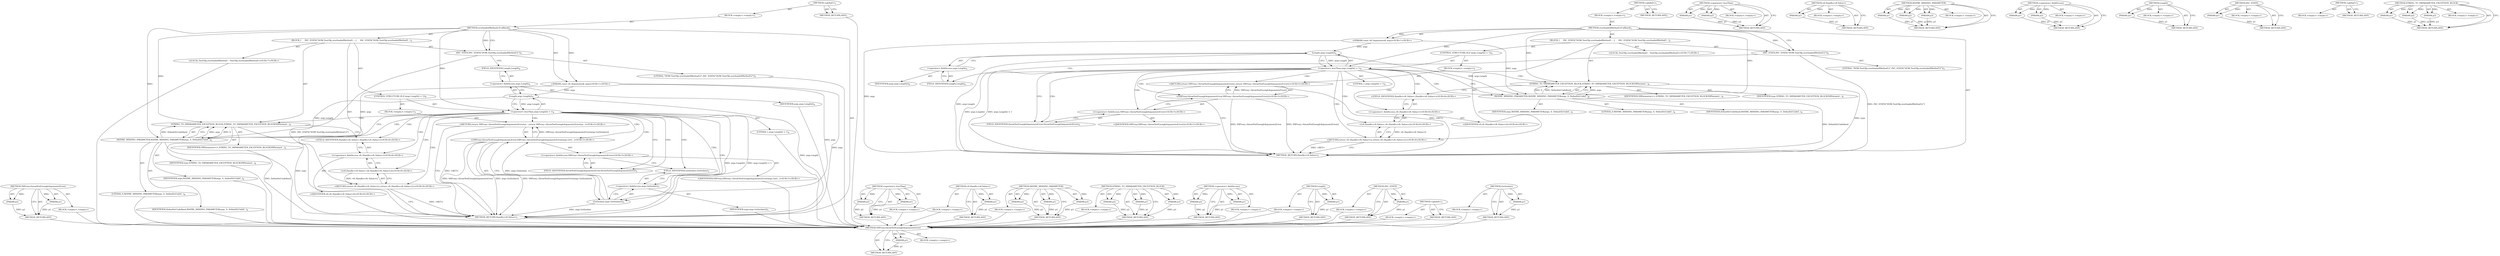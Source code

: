 digraph "GetIsolate" {
vulnerable_82 [label=<(METHOD,V8Proxy.throwNotEnoughArgumentsError)>];
vulnerable_83 [label=<(PARAM,p1)>];
vulnerable_84 [label=<(BLOCK,&lt;empty&gt;,&lt;empty&gt;)>];
vulnerable_85 [label=<(METHOD_RETURN,ANY)>];
vulnerable_6 [label=<(METHOD,&lt;global&gt;)<SUB>1</SUB>>];
vulnerable_7 [label=<(BLOCK,&lt;empty&gt;,&lt;empty&gt;)<SUB>1</SUB>>];
vulnerable_8 [label=<(METHOD,overloadedMethod12Callback)<SUB>1</SUB>>];
vulnerable_9 [label="<(PARAM,const v8::Arguments&amp; args)<SUB>1</SUB>>"];
vulnerable_10 [label=<(BLOCK,{
     INC_STATS(&quot;DOM.TestObj.overloadedMethod1...,{
     INC_STATS(&quot;DOM.TestObj.overloadedMethod1...)<SUB>2</SUB>>];
vulnerable_11 [label=<(INC_STATS,INC_STATS(&quot;DOM.TestObj.overloadedMethod12&quot;))<SUB>3</SUB>>];
vulnerable_12 [label=<(LITERAL,&quot;DOM.TestObj.overloadedMethod12&quot;,INC_STATS(&quot;DOM.TestObj.overloadedMethod12&quot;))<SUB>3</SUB>>];
vulnerable_13 [label=<(CONTROL_STRUCTURE,IF,if (args.Length() &lt; 1))<SUB>4</SUB>>];
vulnerable_14 [label=<(&lt;operator&gt;.lessThan,args.Length() &lt; 1)<SUB>4</SUB>>];
vulnerable_15 [label=<(Length,args.Length())<SUB>4</SUB>>];
vulnerable_16 [label=<(&lt;operator&gt;.fieldAccess,args.Length)<SUB>4</SUB>>];
vulnerable_17 [label=<(IDENTIFIER,args,args.Length())<SUB>4</SUB>>];
vulnerable_18 [label=<(FIELD_IDENTIFIER,Length,Length)<SUB>4</SUB>>];
vulnerable_19 [label=<(LITERAL,1,args.Length() &lt; 1)<SUB>4</SUB>>];
vulnerable_20 [label=<(BLOCK,&lt;empty&gt;,&lt;empty&gt;)<SUB>5</SUB>>];
vulnerable_21 [label="<(RETURN,return V8Proxy::throwNotEnoughArgumentsError();,return V8Proxy::throwNotEnoughArgumentsError();)<SUB>5</SUB>>"];
vulnerable_22 [label="<(V8Proxy.throwNotEnoughArgumentsError,V8Proxy::throwNotEnoughArgumentsError())<SUB>5</SUB>>"];
vulnerable_23 [label="<(&lt;operator&gt;.fieldAccess,V8Proxy::throwNotEnoughArgumentsError)<SUB>5</SUB>>"];
vulnerable_24 [label="<(IDENTIFIER,V8Proxy,V8Proxy::throwNotEnoughArgumentsError())<SUB>5</SUB>>"];
vulnerable_25 [label=<(FIELD_IDENTIFIER,throwNotEnoughArgumentsError,throwNotEnoughArgumentsError)<SUB>5</SUB>>];
vulnerable_26 [label=<(STRING_TO_V8PARAMETER_EXCEPTION_BLOCK,STRING_TO_V8PARAMETER_EXCEPTION_BLOCK(V8Paramet...)<SUB>6</SUB>>];
vulnerable_27 [label=<(IDENTIFIER,V8Parameter&lt;&gt;,STRING_TO_V8PARAMETER_EXCEPTION_BLOCK(V8Paramet...)<SUB>6</SUB>>];
vulnerable_28 [label=<(IDENTIFIER,type,STRING_TO_V8PARAMETER_EXCEPTION_BLOCK(V8Paramet...)<SUB>6</SUB>>];
vulnerable_29 [label=<(MAYBE_MISSING_PARAMETER,MAYBE_MISSING_PARAMETER(args, 0, DefaultIsUndef...)<SUB>6</SUB>>];
vulnerable_30 [label=<(IDENTIFIER,args,MAYBE_MISSING_PARAMETER(args, 0, DefaultIsUndef...)<SUB>6</SUB>>];
vulnerable_31 [label=<(LITERAL,0,MAYBE_MISSING_PARAMETER(args, 0, DefaultIsUndef...)<SUB>6</SUB>>];
vulnerable_32 [label=<(IDENTIFIER,DefaultIsUndefined,MAYBE_MISSING_PARAMETER(args, 0, DefaultIsUndef...)<SUB>6</SUB>>];
vulnerable_33 [label="<(LOCAL,TestObj.overloadedMethod1 : TestObj.overloadedMethod1)<SUB>7</SUB>>"];
vulnerable_34 [label="<(RETURN,return v8::Handle&lt;v8::Value&gt;();,return v8::Handle&lt;v8::Value&gt;();)<SUB>8</SUB>>"];
vulnerable_35 [label="<(v8.Handle&lt;v8.Value&gt;,v8::Handle&lt;v8::Value&gt;())<SUB>8</SUB>>"];
vulnerable_36 [label="<(&lt;operator&gt;.fieldAccess,v8::Handle&lt;v8::Value&gt;)<SUB>8</SUB>>"];
vulnerable_37 [label="<(IDENTIFIER,v8,v8::Handle&lt;v8::Value&gt;())<SUB>8</SUB>>"];
vulnerable_38 [label="<(FIELD_IDENTIFIER,Handle&lt;v8::Value&gt;,Handle&lt;v8::Value&gt;)<SUB>8</SUB>>"];
vulnerable_39 [label=<(METHOD_RETURN,Handle&lt;v8.Value&gt;)<SUB>1</SUB>>];
vulnerable_41 [label=<(METHOD_RETURN,ANY)<SUB>1</SUB>>];
vulnerable_68 [label=<(METHOD,&lt;operator&gt;.lessThan)>];
vulnerable_69 [label=<(PARAM,p1)>];
vulnerable_70 [label=<(PARAM,p2)>];
vulnerable_71 [label=<(BLOCK,&lt;empty&gt;,&lt;empty&gt;)>];
vulnerable_72 [label=<(METHOD_RETURN,ANY)>];
vulnerable_98 [label=<(METHOD,v8.Handle&lt;v8.Value&gt;)>];
vulnerable_99 [label=<(PARAM,p1)>];
vulnerable_100 [label=<(BLOCK,&lt;empty&gt;,&lt;empty&gt;)>];
vulnerable_101 [label=<(METHOD_RETURN,ANY)>];
vulnerable_92 [label=<(METHOD,MAYBE_MISSING_PARAMETER)>];
vulnerable_93 [label=<(PARAM,p1)>];
vulnerable_94 [label=<(PARAM,p2)>];
vulnerable_95 [label=<(PARAM,p3)>];
vulnerable_96 [label=<(BLOCK,&lt;empty&gt;,&lt;empty&gt;)>];
vulnerable_97 [label=<(METHOD_RETURN,ANY)>];
vulnerable_77 [label=<(METHOD,&lt;operator&gt;.fieldAccess)>];
vulnerable_78 [label=<(PARAM,p1)>];
vulnerable_79 [label=<(PARAM,p2)>];
vulnerable_80 [label=<(BLOCK,&lt;empty&gt;,&lt;empty&gt;)>];
vulnerable_81 [label=<(METHOD_RETURN,ANY)>];
vulnerable_73 [label=<(METHOD,Length)>];
vulnerable_74 [label=<(PARAM,p1)>];
vulnerable_75 [label=<(BLOCK,&lt;empty&gt;,&lt;empty&gt;)>];
vulnerable_76 [label=<(METHOD_RETURN,ANY)>];
vulnerable_64 [label=<(METHOD,INC_STATS)>];
vulnerable_65 [label=<(PARAM,p1)>];
vulnerable_66 [label=<(BLOCK,&lt;empty&gt;,&lt;empty&gt;)>];
vulnerable_67 [label=<(METHOD_RETURN,ANY)>];
vulnerable_58 [label=<(METHOD,&lt;global&gt;)<SUB>1</SUB>>];
vulnerable_59 [label=<(BLOCK,&lt;empty&gt;,&lt;empty&gt;)>];
vulnerable_60 [label=<(METHOD_RETURN,ANY)>];
vulnerable_86 [label=<(METHOD,STRING_TO_V8PARAMETER_EXCEPTION_BLOCK)>];
vulnerable_87 [label=<(PARAM,p1)>];
vulnerable_88 [label=<(PARAM,p2)>];
vulnerable_89 [label=<(PARAM,p3)>];
vulnerable_90 [label=<(BLOCK,&lt;empty&gt;,&lt;empty&gt;)>];
vulnerable_91 [label=<(METHOD_RETURN,ANY)>];
fixed_86 [label=<(METHOD,V8Proxy.throwNotEnoughArgumentsError)>];
fixed_87 [label=<(PARAM,p1)>];
fixed_88 [label=<(PARAM,p2)>];
fixed_89 [label=<(BLOCK,&lt;empty&gt;,&lt;empty&gt;)>];
fixed_90 [label=<(METHOD_RETURN,ANY)>];
fixed_6 [label=<(METHOD,&lt;global&gt;)<SUB>1</SUB>>];
fixed_7 [label=<(BLOCK,&lt;empty&gt;,&lt;empty&gt;)<SUB>1</SUB>>];
fixed_8 [label=<(METHOD,overloadedMethod12Callback)<SUB>1</SUB>>];
fixed_9 [label="<(PARAM,const v8::Arguments&amp; args)<SUB>1</SUB>>"];
fixed_10 [label=<(BLOCK,{
     INC_STATS(&quot;DOM.TestObj.overloadedMethod1...,{
     INC_STATS(&quot;DOM.TestObj.overloadedMethod1...)<SUB>2</SUB>>];
fixed_11 [label=<(INC_STATS,INC_STATS(&quot;DOM.TestObj.overloadedMethod12&quot;))<SUB>3</SUB>>];
fixed_12 [label=<(LITERAL,&quot;DOM.TestObj.overloadedMethod12&quot;,INC_STATS(&quot;DOM.TestObj.overloadedMethod12&quot;))<SUB>3</SUB>>];
fixed_13 [label=<(CONTROL_STRUCTURE,IF,if (args.Length() &lt; 1))<SUB>4</SUB>>];
fixed_14 [label=<(&lt;operator&gt;.lessThan,args.Length() &lt; 1)<SUB>4</SUB>>];
fixed_15 [label=<(Length,args.Length())<SUB>4</SUB>>];
fixed_16 [label=<(&lt;operator&gt;.fieldAccess,args.Length)<SUB>4</SUB>>];
fixed_17 [label=<(IDENTIFIER,args,args.Length())<SUB>4</SUB>>];
fixed_18 [label=<(FIELD_IDENTIFIER,Length,Length)<SUB>4</SUB>>];
fixed_19 [label=<(LITERAL,1,args.Length() &lt; 1)<SUB>4</SUB>>];
fixed_20 [label=<(BLOCK,&lt;empty&gt;,&lt;empty&gt;)<SUB>5</SUB>>];
fixed_21 [label="<(RETURN,return V8Proxy::throwNotEnoughArgumentsError(ar...,return V8Proxy::throwNotEnoughArgumentsError(ar...)<SUB>5</SUB>>"];
fixed_22 [label="<(V8Proxy.throwNotEnoughArgumentsError,V8Proxy::throwNotEnoughArgumentsError(args.GetI...)<SUB>5</SUB>>"];
fixed_23 [label="<(&lt;operator&gt;.fieldAccess,V8Proxy::throwNotEnoughArgumentsError)<SUB>5</SUB>>"];
fixed_24 [label="<(IDENTIFIER,V8Proxy,V8Proxy::throwNotEnoughArgumentsError(args.GetI...)<SUB>5</SUB>>"];
fixed_25 [label=<(FIELD_IDENTIFIER,throwNotEnoughArgumentsError,throwNotEnoughArgumentsError)<SUB>5</SUB>>];
fixed_26 [label=<(GetIsolate,args.GetIsolate())<SUB>5</SUB>>];
fixed_27 [label=<(&lt;operator&gt;.fieldAccess,args.GetIsolate)<SUB>5</SUB>>];
fixed_28 [label=<(IDENTIFIER,args,args.GetIsolate())<SUB>5</SUB>>];
fixed_29 [label=<(FIELD_IDENTIFIER,GetIsolate,GetIsolate)<SUB>5</SUB>>];
fixed_30 [label=<(STRING_TO_V8PARAMETER_EXCEPTION_BLOCK,STRING_TO_V8PARAMETER_EXCEPTION_BLOCK(V8Paramet...)<SUB>6</SUB>>];
fixed_31 [label=<(IDENTIFIER,V8Parameter&lt;&gt;,STRING_TO_V8PARAMETER_EXCEPTION_BLOCK(V8Paramet...)<SUB>6</SUB>>];
fixed_32 [label=<(IDENTIFIER,type,STRING_TO_V8PARAMETER_EXCEPTION_BLOCK(V8Paramet...)<SUB>6</SUB>>];
fixed_33 [label=<(MAYBE_MISSING_PARAMETER,MAYBE_MISSING_PARAMETER(args, 0, DefaultIsUndef...)<SUB>6</SUB>>];
fixed_34 [label=<(IDENTIFIER,args,MAYBE_MISSING_PARAMETER(args, 0, DefaultIsUndef...)<SUB>6</SUB>>];
fixed_35 [label=<(LITERAL,0,MAYBE_MISSING_PARAMETER(args, 0, DefaultIsUndef...)<SUB>6</SUB>>];
fixed_36 [label=<(IDENTIFIER,DefaultIsUndefined,MAYBE_MISSING_PARAMETER(args, 0, DefaultIsUndef...)<SUB>6</SUB>>];
fixed_37 [label="<(LOCAL,TestObj.overloadedMethod1 : TestObj.overloadedMethod1)<SUB>7</SUB>>"];
fixed_38 [label="<(RETURN,return v8::Handle&lt;v8::Value&gt;();,return v8::Handle&lt;v8::Value&gt;();)<SUB>8</SUB>>"];
fixed_39 [label="<(v8.Handle&lt;v8.Value&gt;,v8::Handle&lt;v8::Value&gt;())<SUB>8</SUB>>"];
fixed_40 [label="<(&lt;operator&gt;.fieldAccess,v8::Handle&lt;v8::Value&gt;)<SUB>8</SUB>>"];
fixed_41 [label="<(IDENTIFIER,v8,v8::Handle&lt;v8::Value&gt;())<SUB>8</SUB>>"];
fixed_42 [label="<(FIELD_IDENTIFIER,Handle&lt;v8::Value&gt;,Handle&lt;v8::Value&gt;)<SUB>8</SUB>>"];
fixed_43 [label=<(METHOD_RETURN,Handle&lt;v8.Value&gt;)<SUB>1</SUB>>];
fixed_45 [label=<(METHOD_RETURN,ANY)<SUB>1</SUB>>];
fixed_72 [label=<(METHOD,&lt;operator&gt;.lessThan)>];
fixed_73 [label=<(PARAM,p1)>];
fixed_74 [label=<(PARAM,p2)>];
fixed_75 [label=<(BLOCK,&lt;empty&gt;,&lt;empty&gt;)>];
fixed_76 [label=<(METHOD_RETURN,ANY)>];
fixed_107 [label=<(METHOD,v8.Handle&lt;v8.Value&gt;)>];
fixed_108 [label=<(PARAM,p1)>];
fixed_109 [label=<(BLOCK,&lt;empty&gt;,&lt;empty&gt;)>];
fixed_110 [label=<(METHOD_RETURN,ANY)>];
fixed_101 [label=<(METHOD,MAYBE_MISSING_PARAMETER)>];
fixed_102 [label=<(PARAM,p1)>];
fixed_103 [label=<(PARAM,p2)>];
fixed_104 [label=<(PARAM,p3)>];
fixed_105 [label=<(BLOCK,&lt;empty&gt;,&lt;empty&gt;)>];
fixed_106 [label=<(METHOD_RETURN,ANY)>];
fixed_95 [label=<(METHOD,STRING_TO_V8PARAMETER_EXCEPTION_BLOCK)>];
fixed_96 [label=<(PARAM,p1)>];
fixed_97 [label=<(PARAM,p2)>];
fixed_98 [label=<(PARAM,p3)>];
fixed_99 [label=<(BLOCK,&lt;empty&gt;,&lt;empty&gt;)>];
fixed_100 [label=<(METHOD_RETURN,ANY)>];
fixed_81 [label=<(METHOD,&lt;operator&gt;.fieldAccess)>];
fixed_82 [label=<(PARAM,p1)>];
fixed_83 [label=<(PARAM,p2)>];
fixed_84 [label=<(BLOCK,&lt;empty&gt;,&lt;empty&gt;)>];
fixed_85 [label=<(METHOD_RETURN,ANY)>];
fixed_77 [label=<(METHOD,Length)>];
fixed_78 [label=<(PARAM,p1)>];
fixed_79 [label=<(BLOCK,&lt;empty&gt;,&lt;empty&gt;)>];
fixed_80 [label=<(METHOD_RETURN,ANY)>];
fixed_68 [label=<(METHOD,INC_STATS)>];
fixed_69 [label=<(PARAM,p1)>];
fixed_70 [label=<(BLOCK,&lt;empty&gt;,&lt;empty&gt;)>];
fixed_71 [label=<(METHOD_RETURN,ANY)>];
fixed_62 [label=<(METHOD,&lt;global&gt;)<SUB>1</SUB>>];
fixed_63 [label=<(BLOCK,&lt;empty&gt;,&lt;empty&gt;)>];
fixed_64 [label=<(METHOD_RETURN,ANY)>];
fixed_91 [label=<(METHOD,GetIsolate)>];
fixed_92 [label=<(PARAM,p1)>];
fixed_93 [label=<(BLOCK,&lt;empty&gt;,&lt;empty&gt;)>];
fixed_94 [label=<(METHOD_RETURN,ANY)>];
vulnerable_82 -> vulnerable_83  [key=0, label="AST: "];
vulnerable_82 -> vulnerable_83  [key=1, label="DDG: "];
vulnerable_82 -> vulnerable_84  [key=0, label="AST: "];
vulnerable_82 -> vulnerable_85  [key=0, label="AST: "];
vulnerable_82 -> vulnerable_85  [key=1, label="CFG: "];
vulnerable_83 -> vulnerable_85  [key=0, label="DDG: p1"];
vulnerable_6 -> vulnerable_7  [key=0, label="AST: "];
vulnerable_6 -> vulnerable_41  [key=0, label="AST: "];
vulnerable_6 -> vulnerable_41  [key=1, label="CFG: "];
vulnerable_7 -> vulnerable_8  [key=0, label="AST: "];
vulnerable_8 -> vulnerable_9  [key=0, label="AST: "];
vulnerable_8 -> vulnerable_9  [key=1, label="DDG: "];
vulnerable_8 -> vulnerable_10  [key=0, label="AST: "];
vulnerable_8 -> vulnerable_39  [key=0, label="AST: "];
vulnerable_8 -> vulnerable_11  [key=0, label="CFG: "];
vulnerable_8 -> vulnerable_11  [key=1, label="DDG: "];
vulnerable_8 -> vulnerable_26  [key=0, label="DDG: "];
vulnerable_8 -> vulnerable_14  [key=0, label="DDG: "];
vulnerable_8 -> vulnerable_29  [key=0, label="DDG: "];
vulnerable_9 -> vulnerable_39  [key=0, label="DDG: args"];
vulnerable_9 -> vulnerable_29  [key=0, label="DDG: args"];
vulnerable_9 -> vulnerable_15  [key=0, label="DDG: args"];
vulnerable_10 -> vulnerable_11  [key=0, label="AST: "];
vulnerable_10 -> vulnerable_13  [key=0, label="AST: "];
vulnerable_10 -> vulnerable_26  [key=0, label="AST: "];
vulnerable_10 -> vulnerable_33  [key=0, label="AST: "];
vulnerable_10 -> vulnerable_34  [key=0, label="AST: "];
vulnerable_11 -> vulnerable_12  [key=0, label="AST: "];
vulnerable_11 -> vulnerable_18  [key=0, label="CFG: "];
vulnerable_11 -> vulnerable_39  [key=0, label="DDG: INC_STATS(&quot;DOM.TestObj.overloadedMethod12&quot;)"];
vulnerable_13 -> vulnerable_14  [key=0, label="AST: "];
vulnerable_13 -> vulnerable_20  [key=0, label="AST: "];
vulnerable_14 -> vulnerable_15  [key=0, label="AST: "];
vulnerable_14 -> vulnerable_19  [key=0, label="AST: "];
vulnerable_14 -> vulnerable_25  [key=0, label="CFG: "];
vulnerable_14 -> vulnerable_25  [key=1, label="CDG: "];
vulnerable_14 -> vulnerable_29  [key=0, label="CFG: "];
vulnerable_14 -> vulnerable_29  [key=1, label="CDG: "];
vulnerable_14 -> vulnerable_39  [key=0, label="DDG: args.Length()"];
vulnerable_14 -> vulnerable_39  [key=1, label="DDG: args.Length() &lt; 1"];
vulnerable_14 -> vulnerable_34  [key=0, label="CDG: "];
vulnerable_14 -> vulnerable_21  [key=0, label="CDG: "];
vulnerable_14 -> vulnerable_26  [key=0, label="CDG: "];
vulnerable_14 -> vulnerable_23  [key=0, label="CDG: "];
vulnerable_14 -> vulnerable_36  [key=0, label="CDG: "];
vulnerable_14 -> vulnerable_35  [key=0, label="CDG: "];
vulnerable_14 -> vulnerable_38  [key=0, label="CDG: "];
vulnerable_14 -> vulnerable_22  [key=0, label="CDG: "];
vulnerable_15 -> vulnerable_16  [key=0, label="AST: "];
vulnerable_15 -> vulnerable_14  [key=0, label="CFG: "];
vulnerable_15 -> vulnerable_14  [key=1, label="DDG: args.Length"];
vulnerable_15 -> vulnerable_39  [key=0, label="DDG: args.Length"];
vulnerable_15 -> vulnerable_29  [key=0, label="DDG: args.Length"];
vulnerable_16 -> vulnerable_17  [key=0, label="AST: "];
vulnerable_16 -> vulnerable_18  [key=0, label="AST: "];
vulnerable_16 -> vulnerable_15  [key=0, label="CFG: "];
vulnerable_18 -> vulnerable_16  [key=0, label="CFG: "];
vulnerable_20 -> vulnerable_21  [key=0, label="AST: "];
vulnerable_21 -> vulnerable_22  [key=0, label="AST: "];
vulnerable_21 -> vulnerable_39  [key=0, label="CFG: "];
vulnerable_21 -> vulnerable_39  [key=1, label="DDG: &lt;RET&gt;"];
vulnerable_22 -> vulnerable_23  [key=0, label="AST: "];
vulnerable_22 -> vulnerable_21  [key=0, label="CFG: "];
vulnerable_22 -> vulnerable_21  [key=1, label="DDG: V8Proxy::throwNotEnoughArgumentsError()"];
vulnerable_22 -> vulnerable_39  [key=0, label="DDG: V8Proxy::throwNotEnoughArgumentsError"];
vulnerable_22 -> vulnerable_39  [key=1, label="DDG: V8Proxy::throwNotEnoughArgumentsError()"];
vulnerable_23 -> vulnerable_24  [key=0, label="AST: "];
vulnerable_23 -> vulnerable_25  [key=0, label="AST: "];
vulnerable_23 -> vulnerable_22  [key=0, label="CFG: "];
vulnerable_25 -> vulnerable_23  [key=0, label="CFG: "];
vulnerable_26 -> vulnerable_27  [key=0, label="AST: "];
vulnerable_26 -> vulnerable_28  [key=0, label="AST: "];
vulnerable_26 -> vulnerable_29  [key=0, label="AST: "];
vulnerable_26 -> vulnerable_38  [key=0, label="CFG: "];
vulnerable_26 -> vulnerable_39  [key=0, label="DDG: type"];
vulnerable_29 -> vulnerable_30  [key=0, label="AST: "];
vulnerable_29 -> vulnerable_31  [key=0, label="AST: "];
vulnerable_29 -> vulnerable_32  [key=0, label="AST: "];
vulnerable_29 -> vulnerable_26  [key=0, label="CFG: "];
vulnerable_29 -> vulnerable_26  [key=1, label="DDG: args"];
vulnerable_29 -> vulnerable_26  [key=2, label="DDG: 0"];
vulnerable_29 -> vulnerable_26  [key=3, label="DDG: DefaultIsUndefined"];
vulnerable_29 -> vulnerable_39  [key=0, label="DDG: DefaultIsUndefined"];
vulnerable_34 -> vulnerable_35  [key=0, label="AST: "];
vulnerable_34 -> vulnerable_39  [key=0, label="CFG: "];
vulnerable_34 -> vulnerable_39  [key=1, label="DDG: &lt;RET&gt;"];
vulnerable_35 -> vulnerable_36  [key=0, label="AST: "];
vulnerable_35 -> vulnerable_34  [key=0, label="CFG: "];
vulnerable_35 -> vulnerable_34  [key=1, label="DDG: v8::Handle&lt;v8::Value&gt;()"];
vulnerable_36 -> vulnerable_37  [key=0, label="AST: "];
vulnerable_36 -> vulnerable_38  [key=0, label="AST: "];
vulnerable_36 -> vulnerable_35  [key=0, label="CFG: "];
vulnerable_38 -> vulnerable_36  [key=0, label="CFG: "];
vulnerable_68 -> vulnerable_69  [key=0, label="AST: "];
vulnerable_68 -> vulnerable_69  [key=1, label="DDG: "];
vulnerable_68 -> vulnerable_71  [key=0, label="AST: "];
vulnerable_68 -> vulnerable_70  [key=0, label="AST: "];
vulnerable_68 -> vulnerable_70  [key=1, label="DDG: "];
vulnerable_68 -> vulnerable_72  [key=0, label="AST: "];
vulnerable_68 -> vulnerable_72  [key=1, label="CFG: "];
vulnerable_69 -> vulnerable_72  [key=0, label="DDG: p1"];
vulnerable_70 -> vulnerable_72  [key=0, label="DDG: p2"];
vulnerable_98 -> vulnerable_99  [key=0, label="AST: "];
vulnerable_98 -> vulnerable_99  [key=1, label="DDG: "];
vulnerable_98 -> vulnerable_100  [key=0, label="AST: "];
vulnerable_98 -> vulnerable_101  [key=0, label="AST: "];
vulnerable_98 -> vulnerable_101  [key=1, label="CFG: "];
vulnerable_99 -> vulnerable_101  [key=0, label="DDG: p1"];
vulnerable_92 -> vulnerable_93  [key=0, label="AST: "];
vulnerable_92 -> vulnerable_93  [key=1, label="DDG: "];
vulnerable_92 -> vulnerable_96  [key=0, label="AST: "];
vulnerable_92 -> vulnerable_94  [key=0, label="AST: "];
vulnerable_92 -> vulnerable_94  [key=1, label="DDG: "];
vulnerable_92 -> vulnerable_97  [key=0, label="AST: "];
vulnerable_92 -> vulnerable_97  [key=1, label="CFG: "];
vulnerable_92 -> vulnerable_95  [key=0, label="AST: "];
vulnerable_92 -> vulnerable_95  [key=1, label="DDG: "];
vulnerable_93 -> vulnerable_97  [key=0, label="DDG: p1"];
vulnerable_94 -> vulnerable_97  [key=0, label="DDG: p2"];
vulnerable_95 -> vulnerable_97  [key=0, label="DDG: p3"];
vulnerable_77 -> vulnerable_78  [key=0, label="AST: "];
vulnerable_77 -> vulnerable_78  [key=1, label="DDG: "];
vulnerable_77 -> vulnerable_80  [key=0, label="AST: "];
vulnerable_77 -> vulnerable_79  [key=0, label="AST: "];
vulnerable_77 -> vulnerable_79  [key=1, label="DDG: "];
vulnerable_77 -> vulnerable_81  [key=0, label="AST: "];
vulnerable_77 -> vulnerable_81  [key=1, label="CFG: "];
vulnerable_78 -> vulnerable_81  [key=0, label="DDG: p1"];
vulnerable_79 -> vulnerable_81  [key=0, label="DDG: p2"];
vulnerable_73 -> vulnerable_74  [key=0, label="AST: "];
vulnerable_73 -> vulnerable_74  [key=1, label="DDG: "];
vulnerable_73 -> vulnerable_75  [key=0, label="AST: "];
vulnerable_73 -> vulnerable_76  [key=0, label="AST: "];
vulnerable_73 -> vulnerable_76  [key=1, label="CFG: "];
vulnerable_74 -> vulnerable_76  [key=0, label="DDG: p1"];
vulnerable_64 -> vulnerable_65  [key=0, label="AST: "];
vulnerable_64 -> vulnerable_65  [key=1, label="DDG: "];
vulnerable_64 -> vulnerable_66  [key=0, label="AST: "];
vulnerable_64 -> vulnerable_67  [key=0, label="AST: "];
vulnerable_64 -> vulnerable_67  [key=1, label="CFG: "];
vulnerable_65 -> vulnerable_67  [key=0, label="DDG: p1"];
vulnerable_58 -> vulnerable_59  [key=0, label="AST: "];
vulnerable_58 -> vulnerable_60  [key=0, label="AST: "];
vulnerable_58 -> vulnerable_60  [key=1, label="CFG: "];
vulnerable_86 -> vulnerable_87  [key=0, label="AST: "];
vulnerable_86 -> vulnerable_87  [key=1, label="DDG: "];
vulnerable_86 -> vulnerable_90  [key=0, label="AST: "];
vulnerable_86 -> vulnerable_88  [key=0, label="AST: "];
vulnerable_86 -> vulnerable_88  [key=1, label="DDG: "];
vulnerable_86 -> vulnerable_91  [key=0, label="AST: "];
vulnerable_86 -> vulnerable_91  [key=1, label="CFG: "];
vulnerable_86 -> vulnerable_89  [key=0, label="AST: "];
vulnerable_86 -> vulnerable_89  [key=1, label="DDG: "];
vulnerable_87 -> vulnerable_91  [key=0, label="DDG: p1"];
vulnerable_88 -> vulnerable_91  [key=0, label="DDG: p2"];
vulnerable_89 -> vulnerable_91  [key=0, label="DDG: p3"];
fixed_86 -> fixed_87  [key=0, label="AST: "];
fixed_86 -> fixed_87  [key=1, label="DDG: "];
fixed_86 -> fixed_89  [key=0, label="AST: "];
fixed_86 -> fixed_88  [key=0, label="AST: "];
fixed_86 -> fixed_88  [key=1, label="DDG: "];
fixed_86 -> fixed_90  [key=0, label="AST: "];
fixed_86 -> fixed_90  [key=1, label="CFG: "];
fixed_87 -> fixed_90  [key=0, label="DDG: p1"];
fixed_88 -> fixed_90  [key=0, label="DDG: p2"];
fixed_89 -> vulnerable_82  [key=0];
fixed_90 -> vulnerable_82  [key=0];
fixed_6 -> fixed_7  [key=0, label="AST: "];
fixed_6 -> fixed_45  [key=0, label="AST: "];
fixed_6 -> fixed_45  [key=1, label="CFG: "];
fixed_7 -> fixed_8  [key=0, label="AST: "];
fixed_8 -> fixed_9  [key=0, label="AST: "];
fixed_8 -> fixed_9  [key=1, label="DDG: "];
fixed_8 -> fixed_10  [key=0, label="AST: "];
fixed_8 -> fixed_43  [key=0, label="AST: "];
fixed_8 -> fixed_11  [key=0, label="CFG: "];
fixed_8 -> fixed_11  [key=1, label="DDG: "];
fixed_8 -> fixed_30  [key=0, label="DDG: "];
fixed_8 -> fixed_14  [key=0, label="DDG: "];
fixed_8 -> fixed_33  [key=0, label="DDG: "];
fixed_9 -> fixed_43  [key=0, label="DDG: args"];
fixed_9 -> fixed_33  [key=0, label="DDG: args"];
fixed_9 -> fixed_15  [key=0, label="DDG: args"];
fixed_9 -> fixed_26  [key=0, label="DDG: args"];
fixed_10 -> fixed_11  [key=0, label="AST: "];
fixed_10 -> fixed_13  [key=0, label="AST: "];
fixed_10 -> fixed_30  [key=0, label="AST: "];
fixed_10 -> fixed_37  [key=0, label="AST: "];
fixed_10 -> fixed_38  [key=0, label="AST: "];
fixed_11 -> fixed_12  [key=0, label="AST: "];
fixed_11 -> fixed_18  [key=0, label="CFG: "];
fixed_11 -> fixed_43  [key=0, label="DDG: INC_STATS(&quot;DOM.TestObj.overloadedMethod12&quot;)"];
fixed_12 -> vulnerable_82  [key=0];
fixed_13 -> fixed_14  [key=0, label="AST: "];
fixed_13 -> fixed_20  [key=0, label="AST: "];
fixed_14 -> fixed_15  [key=0, label="AST: "];
fixed_14 -> fixed_19  [key=0, label="AST: "];
fixed_14 -> fixed_25  [key=0, label="CFG: "];
fixed_14 -> fixed_25  [key=1, label="CDG: "];
fixed_14 -> fixed_33  [key=0, label="CFG: "];
fixed_14 -> fixed_33  [key=1, label="CDG: "];
fixed_14 -> fixed_43  [key=0, label="DDG: args.Length()"];
fixed_14 -> fixed_43  [key=1, label="DDG: args.Length() &lt; 1"];
fixed_14 -> fixed_40  [key=0, label="CDG: "];
fixed_14 -> fixed_30  [key=0, label="CDG: "];
fixed_14 -> fixed_29  [key=0, label="CDG: "];
fixed_14 -> fixed_21  [key=0, label="CDG: "];
fixed_14 -> fixed_26  [key=0, label="CDG: "];
fixed_14 -> fixed_42  [key=0, label="CDG: "];
fixed_14 -> fixed_23  [key=0, label="CDG: "];
fixed_14 -> fixed_38  [key=0, label="CDG: "];
fixed_14 -> fixed_22  [key=0, label="CDG: "];
fixed_14 -> fixed_39  [key=0, label="CDG: "];
fixed_14 -> fixed_27  [key=0, label="CDG: "];
fixed_15 -> fixed_16  [key=0, label="AST: "];
fixed_15 -> fixed_14  [key=0, label="CFG: "];
fixed_15 -> fixed_14  [key=1, label="DDG: args.Length"];
fixed_15 -> fixed_43  [key=0, label="DDG: args.Length"];
fixed_15 -> fixed_33  [key=0, label="DDG: args.Length"];
fixed_16 -> fixed_17  [key=0, label="AST: "];
fixed_16 -> fixed_18  [key=0, label="AST: "];
fixed_16 -> fixed_15  [key=0, label="CFG: "];
fixed_17 -> vulnerable_82  [key=0];
fixed_18 -> fixed_16  [key=0, label="CFG: "];
fixed_19 -> vulnerable_82  [key=0];
fixed_20 -> fixed_21  [key=0, label="AST: "];
fixed_21 -> fixed_22  [key=0, label="AST: "];
fixed_21 -> fixed_43  [key=0, label="CFG: "];
fixed_21 -> fixed_43  [key=1, label="DDG: &lt;RET&gt;"];
fixed_22 -> fixed_23  [key=0, label="AST: "];
fixed_22 -> fixed_26  [key=0, label="AST: "];
fixed_22 -> fixed_21  [key=0, label="CFG: "];
fixed_22 -> fixed_21  [key=1, label="DDG: V8Proxy::throwNotEnoughArgumentsError(args.GetIsolate())"];
fixed_22 -> fixed_43  [key=0, label="DDG: V8Proxy::throwNotEnoughArgumentsError"];
fixed_22 -> fixed_43  [key=1, label="DDG: args.GetIsolate()"];
fixed_22 -> fixed_43  [key=2, label="DDG: V8Proxy::throwNotEnoughArgumentsError(args.GetIsolate())"];
fixed_23 -> fixed_24  [key=0, label="AST: "];
fixed_23 -> fixed_25  [key=0, label="AST: "];
fixed_23 -> fixed_29  [key=0, label="CFG: "];
fixed_24 -> vulnerable_82  [key=0];
fixed_25 -> fixed_23  [key=0, label="CFG: "];
fixed_26 -> fixed_27  [key=0, label="AST: "];
fixed_26 -> fixed_22  [key=0, label="CFG: "];
fixed_26 -> fixed_22  [key=1, label="DDG: args.GetIsolate"];
fixed_26 -> fixed_43  [key=0, label="DDG: args.GetIsolate"];
fixed_27 -> fixed_28  [key=0, label="AST: "];
fixed_27 -> fixed_29  [key=0, label="AST: "];
fixed_27 -> fixed_26  [key=0, label="CFG: "];
fixed_28 -> vulnerable_82  [key=0];
fixed_29 -> fixed_27  [key=0, label="CFG: "];
fixed_30 -> fixed_31  [key=0, label="AST: "];
fixed_30 -> fixed_32  [key=0, label="AST: "];
fixed_30 -> fixed_33  [key=0, label="AST: "];
fixed_30 -> fixed_42  [key=0, label="CFG: "];
fixed_30 -> fixed_43  [key=0, label="DDG: type"];
fixed_31 -> vulnerable_82  [key=0];
fixed_32 -> vulnerable_82  [key=0];
fixed_33 -> fixed_34  [key=0, label="AST: "];
fixed_33 -> fixed_35  [key=0, label="AST: "];
fixed_33 -> fixed_36  [key=0, label="AST: "];
fixed_33 -> fixed_30  [key=0, label="CFG: "];
fixed_33 -> fixed_30  [key=1, label="DDG: args"];
fixed_33 -> fixed_30  [key=2, label="DDG: 0"];
fixed_33 -> fixed_30  [key=3, label="DDG: DefaultIsUndefined"];
fixed_33 -> fixed_43  [key=0, label="DDG: DefaultIsUndefined"];
fixed_34 -> vulnerable_82  [key=0];
fixed_35 -> vulnerable_82  [key=0];
fixed_36 -> vulnerable_82  [key=0];
fixed_37 -> vulnerable_82  [key=0];
fixed_38 -> fixed_39  [key=0, label="AST: "];
fixed_38 -> fixed_43  [key=0, label="CFG: "];
fixed_38 -> fixed_43  [key=1, label="DDG: &lt;RET&gt;"];
fixed_39 -> fixed_40  [key=0, label="AST: "];
fixed_39 -> fixed_38  [key=0, label="CFG: "];
fixed_39 -> fixed_38  [key=1, label="DDG: v8::Handle&lt;v8::Value&gt;()"];
fixed_40 -> fixed_41  [key=0, label="AST: "];
fixed_40 -> fixed_42  [key=0, label="AST: "];
fixed_40 -> fixed_39  [key=0, label="CFG: "];
fixed_41 -> vulnerable_82  [key=0];
fixed_42 -> fixed_40  [key=0, label="CFG: "];
fixed_43 -> vulnerable_82  [key=0];
fixed_45 -> vulnerable_82  [key=0];
fixed_72 -> fixed_73  [key=0, label="AST: "];
fixed_72 -> fixed_73  [key=1, label="DDG: "];
fixed_72 -> fixed_75  [key=0, label="AST: "];
fixed_72 -> fixed_74  [key=0, label="AST: "];
fixed_72 -> fixed_74  [key=1, label="DDG: "];
fixed_72 -> fixed_76  [key=0, label="AST: "];
fixed_72 -> fixed_76  [key=1, label="CFG: "];
fixed_73 -> fixed_76  [key=0, label="DDG: p1"];
fixed_74 -> fixed_76  [key=0, label="DDG: p2"];
fixed_75 -> vulnerable_82  [key=0];
fixed_76 -> vulnerable_82  [key=0];
fixed_107 -> fixed_108  [key=0, label="AST: "];
fixed_107 -> fixed_108  [key=1, label="DDG: "];
fixed_107 -> fixed_109  [key=0, label="AST: "];
fixed_107 -> fixed_110  [key=0, label="AST: "];
fixed_107 -> fixed_110  [key=1, label="CFG: "];
fixed_108 -> fixed_110  [key=0, label="DDG: p1"];
fixed_109 -> vulnerable_82  [key=0];
fixed_110 -> vulnerable_82  [key=0];
fixed_101 -> fixed_102  [key=0, label="AST: "];
fixed_101 -> fixed_102  [key=1, label="DDG: "];
fixed_101 -> fixed_105  [key=0, label="AST: "];
fixed_101 -> fixed_103  [key=0, label="AST: "];
fixed_101 -> fixed_103  [key=1, label="DDG: "];
fixed_101 -> fixed_106  [key=0, label="AST: "];
fixed_101 -> fixed_106  [key=1, label="CFG: "];
fixed_101 -> fixed_104  [key=0, label="AST: "];
fixed_101 -> fixed_104  [key=1, label="DDG: "];
fixed_102 -> fixed_106  [key=0, label="DDG: p1"];
fixed_103 -> fixed_106  [key=0, label="DDG: p2"];
fixed_104 -> fixed_106  [key=0, label="DDG: p3"];
fixed_105 -> vulnerable_82  [key=0];
fixed_106 -> vulnerable_82  [key=0];
fixed_95 -> fixed_96  [key=0, label="AST: "];
fixed_95 -> fixed_96  [key=1, label="DDG: "];
fixed_95 -> fixed_99  [key=0, label="AST: "];
fixed_95 -> fixed_97  [key=0, label="AST: "];
fixed_95 -> fixed_97  [key=1, label="DDG: "];
fixed_95 -> fixed_100  [key=0, label="AST: "];
fixed_95 -> fixed_100  [key=1, label="CFG: "];
fixed_95 -> fixed_98  [key=0, label="AST: "];
fixed_95 -> fixed_98  [key=1, label="DDG: "];
fixed_96 -> fixed_100  [key=0, label="DDG: p1"];
fixed_97 -> fixed_100  [key=0, label="DDG: p2"];
fixed_98 -> fixed_100  [key=0, label="DDG: p3"];
fixed_99 -> vulnerable_82  [key=0];
fixed_100 -> vulnerable_82  [key=0];
fixed_81 -> fixed_82  [key=0, label="AST: "];
fixed_81 -> fixed_82  [key=1, label="DDG: "];
fixed_81 -> fixed_84  [key=0, label="AST: "];
fixed_81 -> fixed_83  [key=0, label="AST: "];
fixed_81 -> fixed_83  [key=1, label="DDG: "];
fixed_81 -> fixed_85  [key=0, label="AST: "];
fixed_81 -> fixed_85  [key=1, label="CFG: "];
fixed_82 -> fixed_85  [key=0, label="DDG: p1"];
fixed_83 -> fixed_85  [key=0, label="DDG: p2"];
fixed_84 -> vulnerable_82  [key=0];
fixed_85 -> vulnerable_82  [key=0];
fixed_77 -> fixed_78  [key=0, label="AST: "];
fixed_77 -> fixed_78  [key=1, label="DDG: "];
fixed_77 -> fixed_79  [key=0, label="AST: "];
fixed_77 -> fixed_80  [key=0, label="AST: "];
fixed_77 -> fixed_80  [key=1, label="CFG: "];
fixed_78 -> fixed_80  [key=0, label="DDG: p1"];
fixed_79 -> vulnerable_82  [key=0];
fixed_80 -> vulnerable_82  [key=0];
fixed_68 -> fixed_69  [key=0, label="AST: "];
fixed_68 -> fixed_69  [key=1, label="DDG: "];
fixed_68 -> fixed_70  [key=0, label="AST: "];
fixed_68 -> fixed_71  [key=0, label="AST: "];
fixed_68 -> fixed_71  [key=1, label="CFG: "];
fixed_69 -> fixed_71  [key=0, label="DDG: p1"];
fixed_70 -> vulnerable_82  [key=0];
fixed_71 -> vulnerable_82  [key=0];
fixed_62 -> fixed_63  [key=0, label="AST: "];
fixed_62 -> fixed_64  [key=0, label="AST: "];
fixed_62 -> fixed_64  [key=1, label="CFG: "];
fixed_63 -> vulnerable_82  [key=0];
fixed_64 -> vulnerable_82  [key=0];
fixed_91 -> fixed_92  [key=0, label="AST: "];
fixed_91 -> fixed_92  [key=1, label="DDG: "];
fixed_91 -> fixed_93  [key=0, label="AST: "];
fixed_91 -> fixed_94  [key=0, label="AST: "];
fixed_91 -> fixed_94  [key=1, label="CFG: "];
fixed_92 -> fixed_94  [key=0, label="DDG: p1"];
fixed_93 -> vulnerable_82  [key=0];
fixed_94 -> vulnerable_82  [key=0];
}
